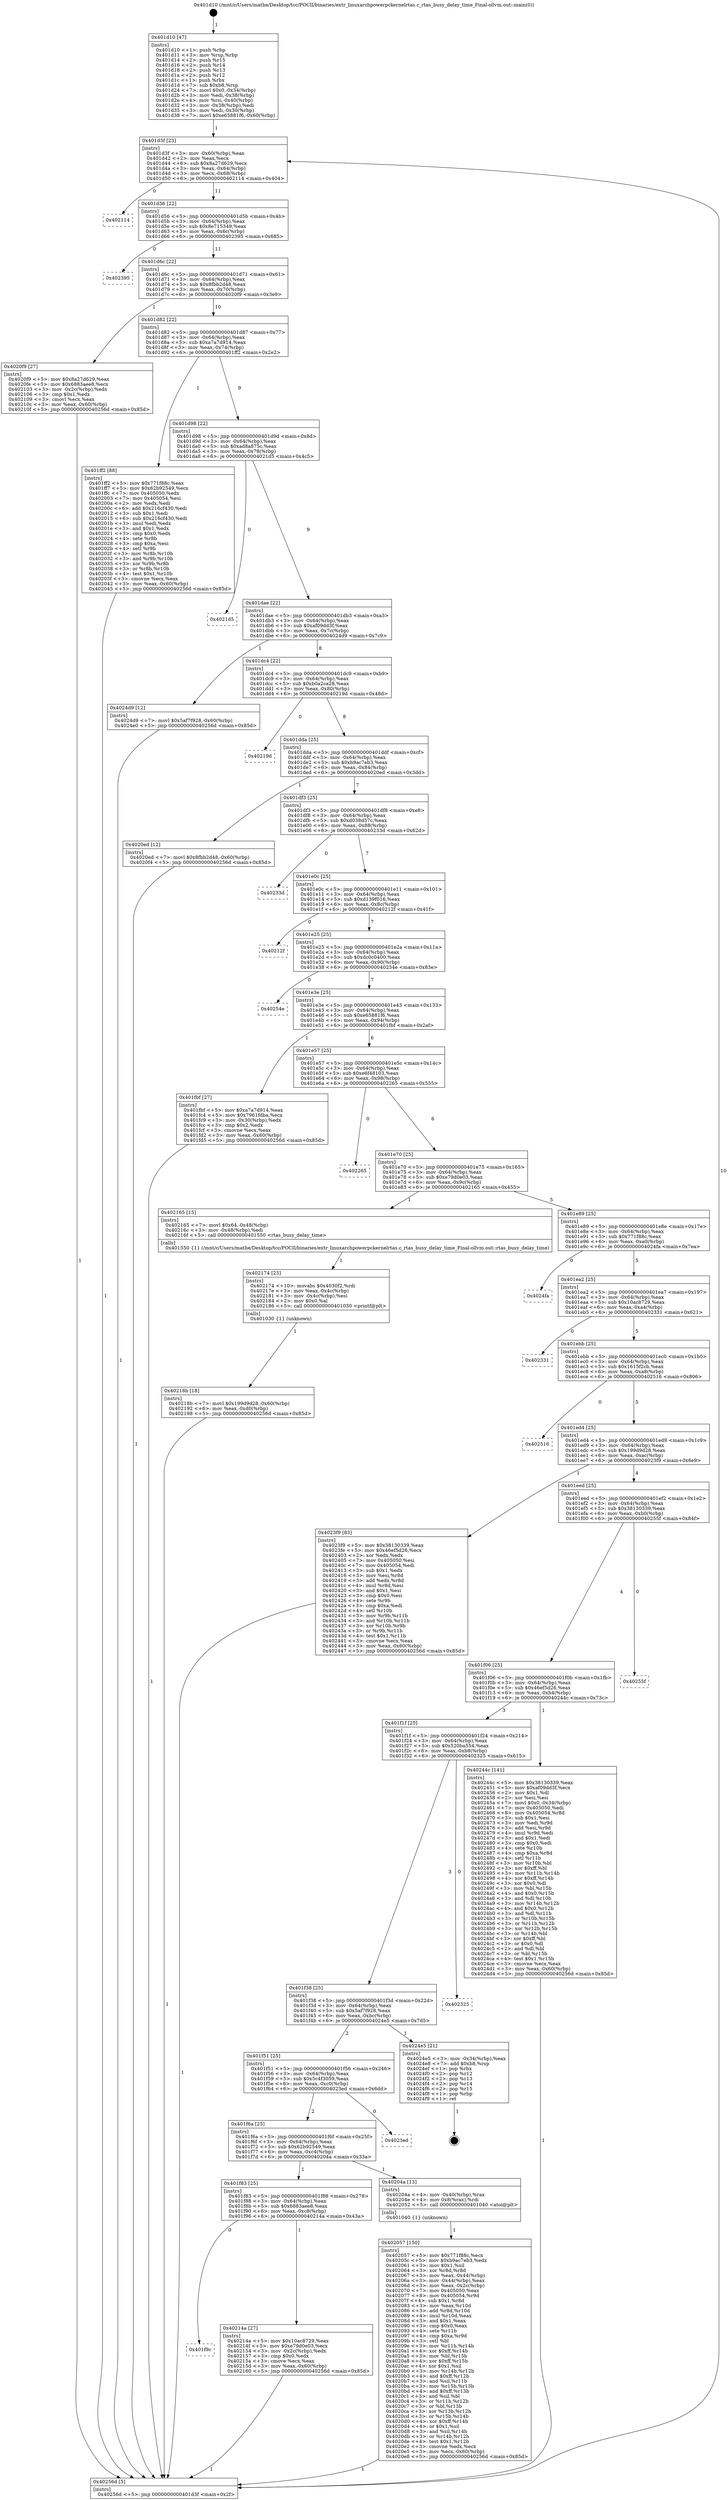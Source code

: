 digraph "0x401d10" {
  label = "0x401d10 (/mnt/c/Users/mathe/Desktop/tcc/POCII/binaries/extr_linuxarchpowerpckernelrtas.c_rtas_busy_delay_time_Final-ollvm.out::main(0))"
  labelloc = "t"
  node[shape=record]

  Entry [label="",width=0.3,height=0.3,shape=circle,fillcolor=black,style=filled]
  "0x401d3f" [label="{
     0x401d3f [23]\l
     | [instrs]\l
     &nbsp;&nbsp;0x401d3f \<+3\>: mov -0x60(%rbp),%eax\l
     &nbsp;&nbsp;0x401d42 \<+2\>: mov %eax,%ecx\l
     &nbsp;&nbsp;0x401d44 \<+6\>: sub $0x8a27d629,%ecx\l
     &nbsp;&nbsp;0x401d4a \<+3\>: mov %eax,-0x64(%rbp)\l
     &nbsp;&nbsp;0x401d4d \<+3\>: mov %ecx,-0x68(%rbp)\l
     &nbsp;&nbsp;0x401d50 \<+6\>: je 0000000000402114 \<main+0x404\>\l
  }"]
  "0x402114" [label="{
     0x402114\l
  }", style=dashed]
  "0x401d56" [label="{
     0x401d56 [22]\l
     | [instrs]\l
     &nbsp;&nbsp;0x401d56 \<+5\>: jmp 0000000000401d5b \<main+0x4b\>\l
     &nbsp;&nbsp;0x401d5b \<+3\>: mov -0x64(%rbp),%eax\l
     &nbsp;&nbsp;0x401d5e \<+5\>: sub $0x8e715349,%eax\l
     &nbsp;&nbsp;0x401d63 \<+3\>: mov %eax,-0x6c(%rbp)\l
     &nbsp;&nbsp;0x401d66 \<+6\>: je 0000000000402395 \<main+0x685\>\l
  }"]
  Exit [label="",width=0.3,height=0.3,shape=circle,fillcolor=black,style=filled,peripheries=2]
  "0x402395" [label="{
     0x402395\l
  }", style=dashed]
  "0x401d6c" [label="{
     0x401d6c [22]\l
     | [instrs]\l
     &nbsp;&nbsp;0x401d6c \<+5\>: jmp 0000000000401d71 \<main+0x61\>\l
     &nbsp;&nbsp;0x401d71 \<+3\>: mov -0x64(%rbp),%eax\l
     &nbsp;&nbsp;0x401d74 \<+5\>: sub $0x8fbb2d48,%eax\l
     &nbsp;&nbsp;0x401d79 \<+3\>: mov %eax,-0x70(%rbp)\l
     &nbsp;&nbsp;0x401d7c \<+6\>: je 00000000004020f9 \<main+0x3e9\>\l
  }"]
  "0x40218b" [label="{
     0x40218b [18]\l
     | [instrs]\l
     &nbsp;&nbsp;0x40218b \<+7\>: movl $0x199d9d28,-0x60(%rbp)\l
     &nbsp;&nbsp;0x402192 \<+6\>: mov %eax,-0xd0(%rbp)\l
     &nbsp;&nbsp;0x402198 \<+5\>: jmp 000000000040256d \<main+0x85d\>\l
  }"]
  "0x4020f9" [label="{
     0x4020f9 [27]\l
     | [instrs]\l
     &nbsp;&nbsp;0x4020f9 \<+5\>: mov $0x8a27d629,%eax\l
     &nbsp;&nbsp;0x4020fe \<+5\>: mov $0x6883aee8,%ecx\l
     &nbsp;&nbsp;0x402103 \<+3\>: mov -0x2c(%rbp),%edx\l
     &nbsp;&nbsp;0x402106 \<+3\>: cmp $0x1,%edx\l
     &nbsp;&nbsp;0x402109 \<+3\>: cmovl %ecx,%eax\l
     &nbsp;&nbsp;0x40210c \<+3\>: mov %eax,-0x60(%rbp)\l
     &nbsp;&nbsp;0x40210f \<+5\>: jmp 000000000040256d \<main+0x85d\>\l
  }"]
  "0x401d82" [label="{
     0x401d82 [22]\l
     | [instrs]\l
     &nbsp;&nbsp;0x401d82 \<+5\>: jmp 0000000000401d87 \<main+0x77\>\l
     &nbsp;&nbsp;0x401d87 \<+3\>: mov -0x64(%rbp),%eax\l
     &nbsp;&nbsp;0x401d8a \<+5\>: sub $0xa7a7d914,%eax\l
     &nbsp;&nbsp;0x401d8f \<+3\>: mov %eax,-0x74(%rbp)\l
     &nbsp;&nbsp;0x401d92 \<+6\>: je 0000000000401ff2 \<main+0x2e2\>\l
  }"]
  "0x402174" [label="{
     0x402174 [23]\l
     | [instrs]\l
     &nbsp;&nbsp;0x402174 \<+10\>: movabs $0x4030f2,%rdi\l
     &nbsp;&nbsp;0x40217e \<+3\>: mov %eax,-0x4c(%rbp)\l
     &nbsp;&nbsp;0x402181 \<+3\>: mov -0x4c(%rbp),%esi\l
     &nbsp;&nbsp;0x402184 \<+2\>: mov $0x0,%al\l
     &nbsp;&nbsp;0x402186 \<+5\>: call 0000000000401030 \<printf@plt\>\l
     | [calls]\l
     &nbsp;&nbsp;0x401030 \{1\} (unknown)\l
  }"]
  "0x401ff2" [label="{
     0x401ff2 [88]\l
     | [instrs]\l
     &nbsp;&nbsp;0x401ff2 \<+5\>: mov $0x771f88c,%eax\l
     &nbsp;&nbsp;0x401ff7 \<+5\>: mov $0x62b92549,%ecx\l
     &nbsp;&nbsp;0x401ffc \<+7\>: mov 0x405050,%edx\l
     &nbsp;&nbsp;0x402003 \<+7\>: mov 0x405054,%esi\l
     &nbsp;&nbsp;0x40200a \<+2\>: mov %edx,%edi\l
     &nbsp;&nbsp;0x40200c \<+6\>: add $0x216cf430,%edi\l
     &nbsp;&nbsp;0x402012 \<+3\>: sub $0x1,%edi\l
     &nbsp;&nbsp;0x402015 \<+6\>: sub $0x216cf430,%edi\l
     &nbsp;&nbsp;0x40201b \<+3\>: imul %edi,%edx\l
     &nbsp;&nbsp;0x40201e \<+3\>: and $0x1,%edx\l
     &nbsp;&nbsp;0x402021 \<+3\>: cmp $0x0,%edx\l
     &nbsp;&nbsp;0x402024 \<+4\>: sete %r8b\l
     &nbsp;&nbsp;0x402028 \<+3\>: cmp $0xa,%esi\l
     &nbsp;&nbsp;0x40202b \<+4\>: setl %r9b\l
     &nbsp;&nbsp;0x40202f \<+3\>: mov %r8b,%r10b\l
     &nbsp;&nbsp;0x402032 \<+3\>: and %r9b,%r10b\l
     &nbsp;&nbsp;0x402035 \<+3\>: xor %r9b,%r8b\l
     &nbsp;&nbsp;0x402038 \<+3\>: or %r8b,%r10b\l
     &nbsp;&nbsp;0x40203b \<+4\>: test $0x1,%r10b\l
     &nbsp;&nbsp;0x40203f \<+3\>: cmovne %ecx,%eax\l
     &nbsp;&nbsp;0x402042 \<+3\>: mov %eax,-0x60(%rbp)\l
     &nbsp;&nbsp;0x402045 \<+5\>: jmp 000000000040256d \<main+0x85d\>\l
  }"]
  "0x401d98" [label="{
     0x401d98 [22]\l
     | [instrs]\l
     &nbsp;&nbsp;0x401d98 \<+5\>: jmp 0000000000401d9d \<main+0x8d\>\l
     &nbsp;&nbsp;0x401d9d \<+3\>: mov -0x64(%rbp),%eax\l
     &nbsp;&nbsp;0x401da0 \<+5\>: sub $0xad8a875c,%eax\l
     &nbsp;&nbsp;0x401da5 \<+3\>: mov %eax,-0x78(%rbp)\l
     &nbsp;&nbsp;0x401da8 \<+6\>: je 00000000004021d5 \<main+0x4c5\>\l
  }"]
  "0x401f9c" [label="{
     0x401f9c\l
  }", style=dashed]
  "0x4021d5" [label="{
     0x4021d5\l
  }", style=dashed]
  "0x401dae" [label="{
     0x401dae [22]\l
     | [instrs]\l
     &nbsp;&nbsp;0x401dae \<+5\>: jmp 0000000000401db3 \<main+0xa3\>\l
     &nbsp;&nbsp;0x401db3 \<+3\>: mov -0x64(%rbp),%eax\l
     &nbsp;&nbsp;0x401db6 \<+5\>: sub $0xaf09dd3f,%eax\l
     &nbsp;&nbsp;0x401dbb \<+3\>: mov %eax,-0x7c(%rbp)\l
     &nbsp;&nbsp;0x401dbe \<+6\>: je 00000000004024d9 \<main+0x7c9\>\l
  }"]
  "0x40214a" [label="{
     0x40214a [27]\l
     | [instrs]\l
     &nbsp;&nbsp;0x40214a \<+5\>: mov $0x10ac8729,%eax\l
     &nbsp;&nbsp;0x40214f \<+5\>: mov $0xe79d0e03,%ecx\l
     &nbsp;&nbsp;0x402154 \<+3\>: mov -0x2c(%rbp),%edx\l
     &nbsp;&nbsp;0x402157 \<+3\>: cmp $0x0,%edx\l
     &nbsp;&nbsp;0x40215a \<+3\>: cmove %ecx,%eax\l
     &nbsp;&nbsp;0x40215d \<+3\>: mov %eax,-0x60(%rbp)\l
     &nbsp;&nbsp;0x402160 \<+5\>: jmp 000000000040256d \<main+0x85d\>\l
  }"]
  "0x4024d9" [label="{
     0x4024d9 [12]\l
     | [instrs]\l
     &nbsp;&nbsp;0x4024d9 \<+7\>: movl $0x5af7f928,-0x60(%rbp)\l
     &nbsp;&nbsp;0x4024e0 \<+5\>: jmp 000000000040256d \<main+0x85d\>\l
  }"]
  "0x401dc4" [label="{
     0x401dc4 [22]\l
     | [instrs]\l
     &nbsp;&nbsp;0x401dc4 \<+5\>: jmp 0000000000401dc9 \<main+0xb9\>\l
     &nbsp;&nbsp;0x401dc9 \<+3\>: mov -0x64(%rbp),%eax\l
     &nbsp;&nbsp;0x401dcc \<+5\>: sub $0xb0a2ca28,%eax\l
     &nbsp;&nbsp;0x401dd1 \<+3\>: mov %eax,-0x80(%rbp)\l
     &nbsp;&nbsp;0x401dd4 \<+6\>: je 000000000040219d \<main+0x48d\>\l
  }"]
  "0x402057" [label="{
     0x402057 [150]\l
     | [instrs]\l
     &nbsp;&nbsp;0x402057 \<+5\>: mov $0x771f88c,%ecx\l
     &nbsp;&nbsp;0x40205c \<+5\>: mov $0xb9ac7eb3,%edx\l
     &nbsp;&nbsp;0x402061 \<+3\>: mov $0x1,%sil\l
     &nbsp;&nbsp;0x402064 \<+3\>: xor %r8d,%r8d\l
     &nbsp;&nbsp;0x402067 \<+3\>: mov %eax,-0x44(%rbp)\l
     &nbsp;&nbsp;0x40206a \<+3\>: mov -0x44(%rbp),%eax\l
     &nbsp;&nbsp;0x40206d \<+3\>: mov %eax,-0x2c(%rbp)\l
     &nbsp;&nbsp;0x402070 \<+7\>: mov 0x405050,%eax\l
     &nbsp;&nbsp;0x402077 \<+8\>: mov 0x405054,%r9d\l
     &nbsp;&nbsp;0x40207f \<+4\>: sub $0x1,%r8d\l
     &nbsp;&nbsp;0x402083 \<+3\>: mov %eax,%r10d\l
     &nbsp;&nbsp;0x402086 \<+3\>: add %r8d,%r10d\l
     &nbsp;&nbsp;0x402089 \<+4\>: imul %r10d,%eax\l
     &nbsp;&nbsp;0x40208d \<+3\>: and $0x1,%eax\l
     &nbsp;&nbsp;0x402090 \<+3\>: cmp $0x0,%eax\l
     &nbsp;&nbsp;0x402093 \<+4\>: sete %r11b\l
     &nbsp;&nbsp;0x402097 \<+4\>: cmp $0xa,%r9d\l
     &nbsp;&nbsp;0x40209b \<+3\>: setl %bl\l
     &nbsp;&nbsp;0x40209e \<+3\>: mov %r11b,%r14b\l
     &nbsp;&nbsp;0x4020a1 \<+4\>: xor $0xff,%r14b\l
     &nbsp;&nbsp;0x4020a5 \<+3\>: mov %bl,%r15b\l
     &nbsp;&nbsp;0x4020a8 \<+4\>: xor $0xff,%r15b\l
     &nbsp;&nbsp;0x4020ac \<+4\>: xor $0x1,%sil\l
     &nbsp;&nbsp;0x4020b0 \<+3\>: mov %r14b,%r12b\l
     &nbsp;&nbsp;0x4020b3 \<+4\>: and $0xff,%r12b\l
     &nbsp;&nbsp;0x4020b7 \<+3\>: and %sil,%r11b\l
     &nbsp;&nbsp;0x4020ba \<+3\>: mov %r15b,%r13b\l
     &nbsp;&nbsp;0x4020bd \<+4\>: and $0xff,%r13b\l
     &nbsp;&nbsp;0x4020c1 \<+3\>: and %sil,%bl\l
     &nbsp;&nbsp;0x4020c4 \<+3\>: or %r11b,%r12b\l
     &nbsp;&nbsp;0x4020c7 \<+3\>: or %bl,%r13b\l
     &nbsp;&nbsp;0x4020ca \<+3\>: xor %r13b,%r12b\l
     &nbsp;&nbsp;0x4020cd \<+3\>: or %r15b,%r14b\l
     &nbsp;&nbsp;0x4020d0 \<+4\>: xor $0xff,%r14b\l
     &nbsp;&nbsp;0x4020d4 \<+4\>: or $0x1,%sil\l
     &nbsp;&nbsp;0x4020d8 \<+3\>: and %sil,%r14b\l
     &nbsp;&nbsp;0x4020db \<+3\>: or %r14b,%r12b\l
     &nbsp;&nbsp;0x4020de \<+4\>: test $0x1,%r12b\l
     &nbsp;&nbsp;0x4020e2 \<+3\>: cmovne %edx,%ecx\l
     &nbsp;&nbsp;0x4020e5 \<+3\>: mov %ecx,-0x60(%rbp)\l
     &nbsp;&nbsp;0x4020e8 \<+5\>: jmp 000000000040256d \<main+0x85d\>\l
  }"]
  "0x40219d" [label="{
     0x40219d\l
  }", style=dashed]
  "0x401dda" [label="{
     0x401dda [25]\l
     | [instrs]\l
     &nbsp;&nbsp;0x401dda \<+5\>: jmp 0000000000401ddf \<main+0xcf\>\l
     &nbsp;&nbsp;0x401ddf \<+3\>: mov -0x64(%rbp),%eax\l
     &nbsp;&nbsp;0x401de2 \<+5\>: sub $0xb9ac7eb3,%eax\l
     &nbsp;&nbsp;0x401de7 \<+6\>: mov %eax,-0x84(%rbp)\l
     &nbsp;&nbsp;0x401ded \<+6\>: je 00000000004020ed \<main+0x3dd\>\l
  }"]
  "0x401f83" [label="{
     0x401f83 [25]\l
     | [instrs]\l
     &nbsp;&nbsp;0x401f83 \<+5\>: jmp 0000000000401f88 \<main+0x278\>\l
     &nbsp;&nbsp;0x401f88 \<+3\>: mov -0x64(%rbp),%eax\l
     &nbsp;&nbsp;0x401f8b \<+5\>: sub $0x6883aee8,%eax\l
     &nbsp;&nbsp;0x401f90 \<+6\>: mov %eax,-0xc8(%rbp)\l
     &nbsp;&nbsp;0x401f96 \<+6\>: je 000000000040214a \<main+0x43a\>\l
  }"]
  "0x4020ed" [label="{
     0x4020ed [12]\l
     | [instrs]\l
     &nbsp;&nbsp;0x4020ed \<+7\>: movl $0x8fbb2d48,-0x60(%rbp)\l
     &nbsp;&nbsp;0x4020f4 \<+5\>: jmp 000000000040256d \<main+0x85d\>\l
  }"]
  "0x401df3" [label="{
     0x401df3 [25]\l
     | [instrs]\l
     &nbsp;&nbsp;0x401df3 \<+5\>: jmp 0000000000401df8 \<main+0xe8\>\l
     &nbsp;&nbsp;0x401df8 \<+3\>: mov -0x64(%rbp),%eax\l
     &nbsp;&nbsp;0x401dfb \<+5\>: sub $0xd038d57c,%eax\l
     &nbsp;&nbsp;0x401e00 \<+6\>: mov %eax,-0x88(%rbp)\l
     &nbsp;&nbsp;0x401e06 \<+6\>: je 000000000040233d \<main+0x62d\>\l
  }"]
  "0x40204a" [label="{
     0x40204a [13]\l
     | [instrs]\l
     &nbsp;&nbsp;0x40204a \<+4\>: mov -0x40(%rbp),%rax\l
     &nbsp;&nbsp;0x40204e \<+4\>: mov 0x8(%rax),%rdi\l
     &nbsp;&nbsp;0x402052 \<+5\>: call 0000000000401040 \<atoi@plt\>\l
     | [calls]\l
     &nbsp;&nbsp;0x401040 \{1\} (unknown)\l
  }"]
  "0x40233d" [label="{
     0x40233d\l
  }", style=dashed]
  "0x401e0c" [label="{
     0x401e0c [25]\l
     | [instrs]\l
     &nbsp;&nbsp;0x401e0c \<+5\>: jmp 0000000000401e11 \<main+0x101\>\l
     &nbsp;&nbsp;0x401e11 \<+3\>: mov -0x64(%rbp),%eax\l
     &nbsp;&nbsp;0x401e14 \<+5\>: sub $0xd139f016,%eax\l
     &nbsp;&nbsp;0x401e19 \<+6\>: mov %eax,-0x8c(%rbp)\l
     &nbsp;&nbsp;0x401e1f \<+6\>: je 000000000040212f \<main+0x41f\>\l
  }"]
  "0x401f6a" [label="{
     0x401f6a [25]\l
     | [instrs]\l
     &nbsp;&nbsp;0x401f6a \<+5\>: jmp 0000000000401f6f \<main+0x25f\>\l
     &nbsp;&nbsp;0x401f6f \<+3\>: mov -0x64(%rbp),%eax\l
     &nbsp;&nbsp;0x401f72 \<+5\>: sub $0x62b92549,%eax\l
     &nbsp;&nbsp;0x401f77 \<+6\>: mov %eax,-0xc4(%rbp)\l
     &nbsp;&nbsp;0x401f7d \<+6\>: je 000000000040204a \<main+0x33a\>\l
  }"]
  "0x40212f" [label="{
     0x40212f\l
  }", style=dashed]
  "0x401e25" [label="{
     0x401e25 [25]\l
     | [instrs]\l
     &nbsp;&nbsp;0x401e25 \<+5\>: jmp 0000000000401e2a \<main+0x11a\>\l
     &nbsp;&nbsp;0x401e2a \<+3\>: mov -0x64(%rbp),%eax\l
     &nbsp;&nbsp;0x401e2d \<+5\>: sub $0xdc0c0400,%eax\l
     &nbsp;&nbsp;0x401e32 \<+6\>: mov %eax,-0x90(%rbp)\l
     &nbsp;&nbsp;0x401e38 \<+6\>: je 000000000040254e \<main+0x83e\>\l
  }"]
  "0x4023ed" [label="{
     0x4023ed\l
  }", style=dashed]
  "0x40254e" [label="{
     0x40254e\l
  }", style=dashed]
  "0x401e3e" [label="{
     0x401e3e [25]\l
     | [instrs]\l
     &nbsp;&nbsp;0x401e3e \<+5\>: jmp 0000000000401e43 \<main+0x133\>\l
     &nbsp;&nbsp;0x401e43 \<+3\>: mov -0x64(%rbp),%eax\l
     &nbsp;&nbsp;0x401e46 \<+5\>: sub $0xe65881f6,%eax\l
     &nbsp;&nbsp;0x401e4b \<+6\>: mov %eax,-0x94(%rbp)\l
     &nbsp;&nbsp;0x401e51 \<+6\>: je 0000000000401fbf \<main+0x2af\>\l
  }"]
  "0x401f51" [label="{
     0x401f51 [25]\l
     | [instrs]\l
     &nbsp;&nbsp;0x401f51 \<+5\>: jmp 0000000000401f56 \<main+0x246\>\l
     &nbsp;&nbsp;0x401f56 \<+3\>: mov -0x64(%rbp),%eax\l
     &nbsp;&nbsp;0x401f59 \<+5\>: sub $0x5c4f3059,%eax\l
     &nbsp;&nbsp;0x401f5e \<+6\>: mov %eax,-0xc0(%rbp)\l
     &nbsp;&nbsp;0x401f64 \<+6\>: je 00000000004023ed \<main+0x6dd\>\l
  }"]
  "0x401fbf" [label="{
     0x401fbf [27]\l
     | [instrs]\l
     &nbsp;&nbsp;0x401fbf \<+5\>: mov $0xa7a7d914,%eax\l
     &nbsp;&nbsp;0x401fc4 \<+5\>: mov $0x7961fdba,%ecx\l
     &nbsp;&nbsp;0x401fc9 \<+3\>: mov -0x30(%rbp),%edx\l
     &nbsp;&nbsp;0x401fcc \<+3\>: cmp $0x2,%edx\l
     &nbsp;&nbsp;0x401fcf \<+3\>: cmovne %ecx,%eax\l
     &nbsp;&nbsp;0x401fd2 \<+3\>: mov %eax,-0x60(%rbp)\l
     &nbsp;&nbsp;0x401fd5 \<+5\>: jmp 000000000040256d \<main+0x85d\>\l
  }"]
  "0x401e57" [label="{
     0x401e57 [25]\l
     | [instrs]\l
     &nbsp;&nbsp;0x401e57 \<+5\>: jmp 0000000000401e5c \<main+0x14c\>\l
     &nbsp;&nbsp;0x401e5c \<+3\>: mov -0x64(%rbp),%eax\l
     &nbsp;&nbsp;0x401e5f \<+5\>: sub $0xe6f48103,%eax\l
     &nbsp;&nbsp;0x401e64 \<+6\>: mov %eax,-0x98(%rbp)\l
     &nbsp;&nbsp;0x401e6a \<+6\>: je 0000000000402265 \<main+0x555\>\l
  }"]
  "0x40256d" [label="{
     0x40256d [5]\l
     | [instrs]\l
     &nbsp;&nbsp;0x40256d \<+5\>: jmp 0000000000401d3f \<main+0x2f\>\l
  }"]
  "0x401d10" [label="{
     0x401d10 [47]\l
     | [instrs]\l
     &nbsp;&nbsp;0x401d10 \<+1\>: push %rbp\l
     &nbsp;&nbsp;0x401d11 \<+3\>: mov %rsp,%rbp\l
     &nbsp;&nbsp;0x401d14 \<+2\>: push %r15\l
     &nbsp;&nbsp;0x401d16 \<+2\>: push %r14\l
     &nbsp;&nbsp;0x401d18 \<+2\>: push %r13\l
     &nbsp;&nbsp;0x401d1a \<+2\>: push %r12\l
     &nbsp;&nbsp;0x401d1c \<+1\>: push %rbx\l
     &nbsp;&nbsp;0x401d1d \<+7\>: sub $0xb8,%rsp\l
     &nbsp;&nbsp;0x401d24 \<+7\>: movl $0x0,-0x34(%rbp)\l
     &nbsp;&nbsp;0x401d2b \<+3\>: mov %edi,-0x38(%rbp)\l
     &nbsp;&nbsp;0x401d2e \<+4\>: mov %rsi,-0x40(%rbp)\l
     &nbsp;&nbsp;0x401d32 \<+3\>: mov -0x38(%rbp),%edi\l
     &nbsp;&nbsp;0x401d35 \<+3\>: mov %edi,-0x30(%rbp)\l
     &nbsp;&nbsp;0x401d38 \<+7\>: movl $0xe65881f6,-0x60(%rbp)\l
  }"]
  "0x4024e5" [label="{
     0x4024e5 [21]\l
     | [instrs]\l
     &nbsp;&nbsp;0x4024e5 \<+3\>: mov -0x34(%rbp),%eax\l
     &nbsp;&nbsp;0x4024e8 \<+7\>: add $0xb8,%rsp\l
     &nbsp;&nbsp;0x4024ef \<+1\>: pop %rbx\l
     &nbsp;&nbsp;0x4024f0 \<+2\>: pop %r12\l
     &nbsp;&nbsp;0x4024f2 \<+2\>: pop %r13\l
     &nbsp;&nbsp;0x4024f4 \<+2\>: pop %r14\l
     &nbsp;&nbsp;0x4024f6 \<+2\>: pop %r15\l
     &nbsp;&nbsp;0x4024f8 \<+1\>: pop %rbp\l
     &nbsp;&nbsp;0x4024f9 \<+1\>: ret\l
  }"]
  "0x402265" [label="{
     0x402265\l
  }", style=dashed]
  "0x401e70" [label="{
     0x401e70 [25]\l
     | [instrs]\l
     &nbsp;&nbsp;0x401e70 \<+5\>: jmp 0000000000401e75 \<main+0x165\>\l
     &nbsp;&nbsp;0x401e75 \<+3\>: mov -0x64(%rbp),%eax\l
     &nbsp;&nbsp;0x401e78 \<+5\>: sub $0xe79d0e03,%eax\l
     &nbsp;&nbsp;0x401e7d \<+6\>: mov %eax,-0x9c(%rbp)\l
     &nbsp;&nbsp;0x401e83 \<+6\>: je 0000000000402165 \<main+0x455\>\l
  }"]
  "0x401f38" [label="{
     0x401f38 [25]\l
     | [instrs]\l
     &nbsp;&nbsp;0x401f38 \<+5\>: jmp 0000000000401f3d \<main+0x22d\>\l
     &nbsp;&nbsp;0x401f3d \<+3\>: mov -0x64(%rbp),%eax\l
     &nbsp;&nbsp;0x401f40 \<+5\>: sub $0x5af7f928,%eax\l
     &nbsp;&nbsp;0x401f45 \<+6\>: mov %eax,-0xbc(%rbp)\l
     &nbsp;&nbsp;0x401f4b \<+6\>: je 00000000004024e5 \<main+0x7d5\>\l
  }"]
  "0x402165" [label="{
     0x402165 [15]\l
     | [instrs]\l
     &nbsp;&nbsp;0x402165 \<+7\>: movl $0x64,-0x48(%rbp)\l
     &nbsp;&nbsp;0x40216c \<+3\>: mov -0x48(%rbp),%edi\l
     &nbsp;&nbsp;0x40216f \<+5\>: call 0000000000401550 \<rtas_busy_delay_time\>\l
     | [calls]\l
     &nbsp;&nbsp;0x401550 \{1\} (/mnt/c/Users/mathe/Desktop/tcc/POCII/binaries/extr_linuxarchpowerpckernelrtas.c_rtas_busy_delay_time_Final-ollvm.out::rtas_busy_delay_time)\l
  }"]
  "0x401e89" [label="{
     0x401e89 [25]\l
     | [instrs]\l
     &nbsp;&nbsp;0x401e89 \<+5\>: jmp 0000000000401e8e \<main+0x17e\>\l
     &nbsp;&nbsp;0x401e8e \<+3\>: mov -0x64(%rbp),%eax\l
     &nbsp;&nbsp;0x401e91 \<+5\>: sub $0x771f88c,%eax\l
     &nbsp;&nbsp;0x401e96 \<+6\>: mov %eax,-0xa0(%rbp)\l
     &nbsp;&nbsp;0x401e9c \<+6\>: je 00000000004024fa \<main+0x7ea\>\l
  }"]
  "0x402325" [label="{
     0x402325\l
  }", style=dashed]
  "0x4024fa" [label="{
     0x4024fa\l
  }", style=dashed]
  "0x401ea2" [label="{
     0x401ea2 [25]\l
     | [instrs]\l
     &nbsp;&nbsp;0x401ea2 \<+5\>: jmp 0000000000401ea7 \<main+0x197\>\l
     &nbsp;&nbsp;0x401ea7 \<+3\>: mov -0x64(%rbp),%eax\l
     &nbsp;&nbsp;0x401eaa \<+5\>: sub $0x10ac8729,%eax\l
     &nbsp;&nbsp;0x401eaf \<+6\>: mov %eax,-0xa4(%rbp)\l
     &nbsp;&nbsp;0x401eb5 \<+6\>: je 0000000000402331 \<main+0x621\>\l
  }"]
  "0x401f1f" [label="{
     0x401f1f [25]\l
     | [instrs]\l
     &nbsp;&nbsp;0x401f1f \<+5\>: jmp 0000000000401f24 \<main+0x214\>\l
     &nbsp;&nbsp;0x401f24 \<+3\>: mov -0x64(%rbp),%eax\l
     &nbsp;&nbsp;0x401f27 \<+5\>: sub $0x520ba554,%eax\l
     &nbsp;&nbsp;0x401f2c \<+6\>: mov %eax,-0xb8(%rbp)\l
     &nbsp;&nbsp;0x401f32 \<+6\>: je 0000000000402325 \<main+0x615\>\l
  }"]
  "0x402331" [label="{
     0x402331\l
  }", style=dashed]
  "0x401ebb" [label="{
     0x401ebb [25]\l
     | [instrs]\l
     &nbsp;&nbsp;0x401ebb \<+5\>: jmp 0000000000401ec0 \<main+0x1b0\>\l
     &nbsp;&nbsp;0x401ec0 \<+3\>: mov -0x64(%rbp),%eax\l
     &nbsp;&nbsp;0x401ec3 \<+5\>: sub $0x1615f2cb,%eax\l
     &nbsp;&nbsp;0x401ec8 \<+6\>: mov %eax,-0xa8(%rbp)\l
     &nbsp;&nbsp;0x401ece \<+6\>: je 0000000000402516 \<main+0x806\>\l
  }"]
  "0x40244c" [label="{
     0x40244c [141]\l
     | [instrs]\l
     &nbsp;&nbsp;0x40244c \<+5\>: mov $0x38130339,%eax\l
     &nbsp;&nbsp;0x402451 \<+5\>: mov $0xaf09dd3f,%ecx\l
     &nbsp;&nbsp;0x402456 \<+2\>: mov $0x1,%dl\l
     &nbsp;&nbsp;0x402458 \<+2\>: xor %esi,%esi\l
     &nbsp;&nbsp;0x40245a \<+7\>: movl $0x0,-0x34(%rbp)\l
     &nbsp;&nbsp;0x402461 \<+7\>: mov 0x405050,%edi\l
     &nbsp;&nbsp;0x402468 \<+8\>: mov 0x405054,%r8d\l
     &nbsp;&nbsp;0x402470 \<+3\>: sub $0x1,%esi\l
     &nbsp;&nbsp;0x402473 \<+3\>: mov %edi,%r9d\l
     &nbsp;&nbsp;0x402476 \<+3\>: add %esi,%r9d\l
     &nbsp;&nbsp;0x402479 \<+4\>: imul %r9d,%edi\l
     &nbsp;&nbsp;0x40247d \<+3\>: and $0x1,%edi\l
     &nbsp;&nbsp;0x402480 \<+3\>: cmp $0x0,%edi\l
     &nbsp;&nbsp;0x402483 \<+4\>: sete %r10b\l
     &nbsp;&nbsp;0x402487 \<+4\>: cmp $0xa,%r8d\l
     &nbsp;&nbsp;0x40248b \<+4\>: setl %r11b\l
     &nbsp;&nbsp;0x40248f \<+3\>: mov %r10b,%bl\l
     &nbsp;&nbsp;0x402492 \<+3\>: xor $0xff,%bl\l
     &nbsp;&nbsp;0x402495 \<+3\>: mov %r11b,%r14b\l
     &nbsp;&nbsp;0x402498 \<+4\>: xor $0xff,%r14b\l
     &nbsp;&nbsp;0x40249c \<+3\>: xor $0x0,%dl\l
     &nbsp;&nbsp;0x40249f \<+3\>: mov %bl,%r15b\l
     &nbsp;&nbsp;0x4024a2 \<+4\>: and $0x0,%r15b\l
     &nbsp;&nbsp;0x4024a6 \<+3\>: and %dl,%r10b\l
     &nbsp;&nbsp;0x4024a9 \<+3\>: mov %r14b,%r12b\l
     &nbsp;&nbsp;0x4024ac \<+4\>: and $0x0,%r12b\l
     &nbsp;&nbsp;0x4024b0 \<+3\>: and %dl,%r11b\l
     &nbsp;&nbsp;0x4024b3 \<+3\>: or %r10b,%r15b\l
     &nbsp;&nbsp;0x4024b6 \<+3\>: or %r11b,%r12b\l
     &nbsp;&nbsp;0x4024b9 \<+3\>: xor %r12b,%r15b\l
     &nbsp;&nbsp;0x4024bc \<+3\>: or %r14b,%bl\l
     &nbsp;&nbsp;0x4024bf \<+3\>: xor $0xff,%bl\l
     &nbsp;&nbsp;0x4024c2 \<+3\>: or $0x0,%dl\l
     &nbsp;&nbsp;0x4024c5 \<+2\>: and %dl,%bl\l
     &nbsp;&nbsp;0x4024c7 \<+3\>: or %bl,%r15b\l
     &nbsp;&nbsp;0x4024ca \<+4\>: test $0x1,%r15b\l
     &nbsp;&nbsp;0x4024ce \<+3\>: cmovne %ecx,%eax\l
     &nbsp;&nbsp;0x4024d1 \<+3\>: mov %eax,-0x60(%rbp)\l
     &nbsp;&nbsp;0x4024d4 \<+5\>: jmp 000000000040256d \<main+0x85d\>\l
  }"]
  "0x402516" [label="{
     0x402516\l
  }", style=dashed]
  "0x401ed4" [label="{
     0x401ed4 [25]\l
     | [instrs]\l
     &nbsp;&nbsp;0x401ed4 \<+5\>: jmp 0000000000401ed9 \<main+0x1c9\>\l
     &nbsp;&nbsp;0x401ed9 \<+3\>: mov -0x64(%rbp),%eax\l
     &nbsp;&nbsp;0x401edc \<+5\>: sub $0x199d9d28,%eax\l
     &nbsp;&nbsp;0x401ee1 \<+6\>: mov %eax,-0xac(%rbp)\l
     &nbsp;&nbsp;0x401ee7 \<+6\>: je 00000000004023f9 \<main+0x6e9\>\l
  }"]
  "0x401f06" [label="{
     0x401f06 [25]\l
     | [instrs]\l
     &nbsp;&nbsp;0x401f06 \<+5\>: jmp 0000000000401f0b \<main+0x1fb\>\l
     &nbsp;&nbsp;0x401f0b \<+3\>: mov -0x64(%rbp),%eax\l
     &nbsp;&nbsp;0x401f0e \<+5\>: sub $0x46ef5d26,%eax\l
     &nbsp;&nbsp;0x401f13 \<+6\>: mov %eax,-0xb4(%rbp)\l
     &nbsp;&nbsp;0x401f19 \<+6\>: je 000000000040244c \<main+0x73c\>\l
  }"]
  "0x4023f9" [label="{
     0x4023f9 [83]\l
     | [instrs]\l
     &nbsp;&nbsp;0x4023f9 \<+5\>: mov $0x38130339,%eax\l
     &nbsp;&nbsp;0x4023fe \<+5\>: mov $0x46ef5d26,%ecx\l
     &nbsp;&nbsp;0x402403 \<+2\>: xor %edx,%edx\l
     &nbsp;&nbsp;0x402405 \<+7\>: mov 0x405050,%esi\l
     &nbsp;&nbsp;0x40240c \<+7\>: mov 0x405054,%edi\l
     &nbsp;&nbsp;0x402413 \<+3\>: sub $0x1,%edx\l
     &nbsp;&nbsp;0x402416 \<+3\>: mov %esi,%r8d\l
     &nbsp;&nbsp;0x402419 \<+3\>: add %edx,%r8d\l
     &nbsp;&nbsp;0x40241c \<+4\>: imul %r8d,%esi\l
     &nbsp;&nbsp;0x402420 \<+3\>: and $0x1,%esi\l
     &nbsp;&nbsp;0x402423 \<+3\>: cmp $0x0,%esi\l
     &nbsp;&nbsp;0x402426 \<+4\>: sete %r9b\l
     &nbsp;&nbsp;0x40242a \<+3\>: cmp $0xa,%edi\l
     &nbsp;&nbsp;0x40242d \<+4\>: setl %r10b\l
     &nbsp;&nbsp;0x402431 \<+3\>: mov %r9b,%r11b\l
     &nbsp;&nbsp;0x402434 \<+3\>: and %r10b,%r11b\l
     &nbsp;&nbsp;0x402437 \<+3\>: xor %r10b,%r9b\l
     &nbsp;&nbsp;0x40243a \<+3\>: or %r9b,%r11b\l
     &nbsp;&nbsp;0x40243d \<+4\>: test $0x1,%r11b\l
     &nbsp;&nbsp;0x402441 \<+3\>: cmovne %ecx,%eax\l
     &nbsp;&nbsp;0x402444 \<+3\>: mov %eax,-0x60(%rbp)\l
     &nbsp;&nbsp;0x402447 \<+5\>: jmp 000000000040256d \<main+0x85d\>\l
  }"]
  "0x401eed" [label="{
     0x401eed [25]\l
     | [instrs]\l
     &nbsp;&nbsp;0x401eed \<+5\>: jmp 0000000000401ef2 \<main+0x1e2\>\l
     &nbsp;&nbsp;0x401ef2 \<+3\>: mov -0x64(%rbp),%eax\l
     &nbsp;&nbsp;0x401ef5 \<+5\>: sub $0x38130339,%eax\l
     &nbsp;&nbsp;0x401efa \<+6\>: mov %eax,-0xb0(%rbp)\l
     &nbsp;&nbsp;0x401f00 \<+6\>: je 000000000040255f \<main+0x84f\>\l
  }"]
  "0x40255f" [label="{
     0x40255f\l
  }", style=dashed]
  Entry -> "0x401d10" [label=" 1"]
  "0x401d3f" -> "0x402114" [label=" 0"]
  "0x401d3f" -> "0x401d56" [label=" 11"]
  "0x4024e5" -> Exit [label=" 1"]
  "0x401d56" -> "0x402395" [label=" 0"]
  "0x401d56" -> "0x401d6c" [label=" 11"]
  "0x4024d9" -> "0x40256d" [label=" 1"]
  "0x401d6c" -> "0x4020f9" [label=" 1"]
  "0x401d6c" -> "0x401d82" [label=" 10"]
  "0x40244c" -> "0x40256d" [label=" 1"]
  "0x401d82" -> "0x401ff2" [label=" 1"]
  "0x401d82" -> "0x401d98" [label=" 9"]
  "0x4023f9" -> "0x40256d" [label=" 1"]
  "0x401d98" -> "0x4021d5" [label=" 0"]
  "0x401d98" -> "0x401dae" [label=" 9"]
  "0x40218b" -> "0x40256d" [label=" 1"]
  "0x401dae" -> "0x4024d9" [label=" 1"]
  "0x401dae" -> "0x401dc4" [label=" 8"]
  "0x402174" -> "0x40218b" [label=" 1"]
  "0x401dc4" -> "0x40219d" [label=" 0"]
  "0x401dc4" -> "0x401dda" [label=" 8"]
  "0x40214a" -> "0x40256d" [label=" 1"]
  "0x401dda" -> "0x4020ed" [label=" 1"]
  "0x401dda" -> "0x401df3" [label=" 7"]
  "0x401f83" -> "0x401f9c" [label=" 0"]
  "0x401df3" -> "0x40233d" [label=" 0"]
  "0x401df3" -> "0x401e0c" [label=" 7"]
  "0x401f83" -> "0x40214a" [label=" 1"]
  "0x401e0c" -> "0x40212f" [label=" 0"]
  "0x401e0c" -> "0x401e25" [label=" 7"]
  "0x4020f9" -> "0x40256d" [label=" 1"]
  "0x401e25" -> "0x40254e" [label=" 0"]
  "0x401e25" -> "0x401e3e" [label=" 7"]
  "0x4020ed" -> "0x40256d" [label=" 1"]
  "0x401e3e" -> "0x401fbf" [label=" 1"]
  "0x401e3e" -> "0x401e57" [label=" 6"]
  "0x401fbf" -> "0x40256d" [label=" 1"]
  "0x401d10" -> "0x401d3f" [label=" 1"]
  "0x40256d" -> "0x401d3f" [label=" 10"]
  "0x401ff2" -> "0x40256d" [label=" 1"]
  "0x40204a" -> "0x402057" [label=" 1"]
  "0x401e57" -> "0x402265" [label=" 0"]
  "0x401e57" -> "0x401e70" [label=" 6"]
  "0x401f6a" -> "0x401f83" [label=" 1"]
  "0x401e70" -> "0x402165" [label=" 1"]
  "0x401e70" -> "0x401e89" [label=" 5"]
  "0x402165" -> "0x402174" [label=" 1"]
  "0x401e89" -> "0x4024fa" [label=" 0"]
  "0x401e89" -> "0x401ea2" [label=" 5"]
  "0x401f51" -> "0x401f6a" [label=" 2"]
  "0x401ea2" -> "0x402331" [label=" 0"]
  "0x401ea2" -> "0x401ebb" [label=" 5"]
  "0x402057" -> "0x40256d" [label=" 1"]
  "0x401ebb" -> "0x402516" [label=" 0"]
  "0x401ebb" -> "0x401ed4" [label=" 5"]
  "0x401f38" -> "0x401f51" [label=" 2"]
  "0x401ed4" -> "0x4023f9" [label=" 1"]
  "0x401ed4" -> "0x401eed" [label=" 4"]
  "0x401f6a" -> "0x40204a" [label=" 1"]
  "0x401eed" -> "0x40255f" [label=" 0"]
  "0x401eed" -> "0x401f06" [label=" 4"]
  "0x401f38" -> "0x4024e5" [label=" 1"]
  "0x401f06" -> "0x40244c" [label=" 1"]
  "0x401f06" -> "0x401f1f" [label=" 3"]
  "0x401f51" -> "0x4023ed" [label=" 0"]
  "0x401f1f" -> "0x402325" [label=" 0"]
  "0x401f1f" -> "0x401f38" [label=" 3"]
}
